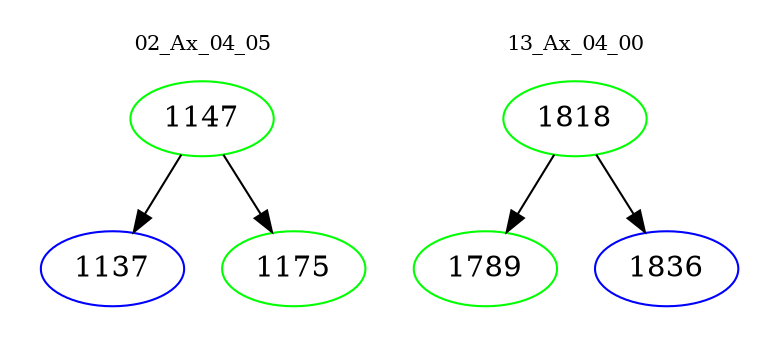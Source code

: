 digraph{
subgraph cluster_0 {
color = white
label = "02_Ax_04_05";
fontsize=10;
T0_1147 [label="1147", color="green"]
T0_1147 -> T0_1137 [color="black"]
T0_1137 [label="1137", color="blue"]
T0_1147 -> T0_1175 [color="black"]
T0_1175 [label="1175", color="green"]
}
subgraph cluster_1 {
color = white
label = "13_Ax_04_00";
fontsize=10;
T1_1818 [label="1818", color="green"]
T1_1818 -> T1_1789 [color="black"]
T1_1789 [label="1789", color="green"]
T1_1818 -> T1_1836 [color="black"]
T1_1836 [label="1836", color="blue"]
}
}
